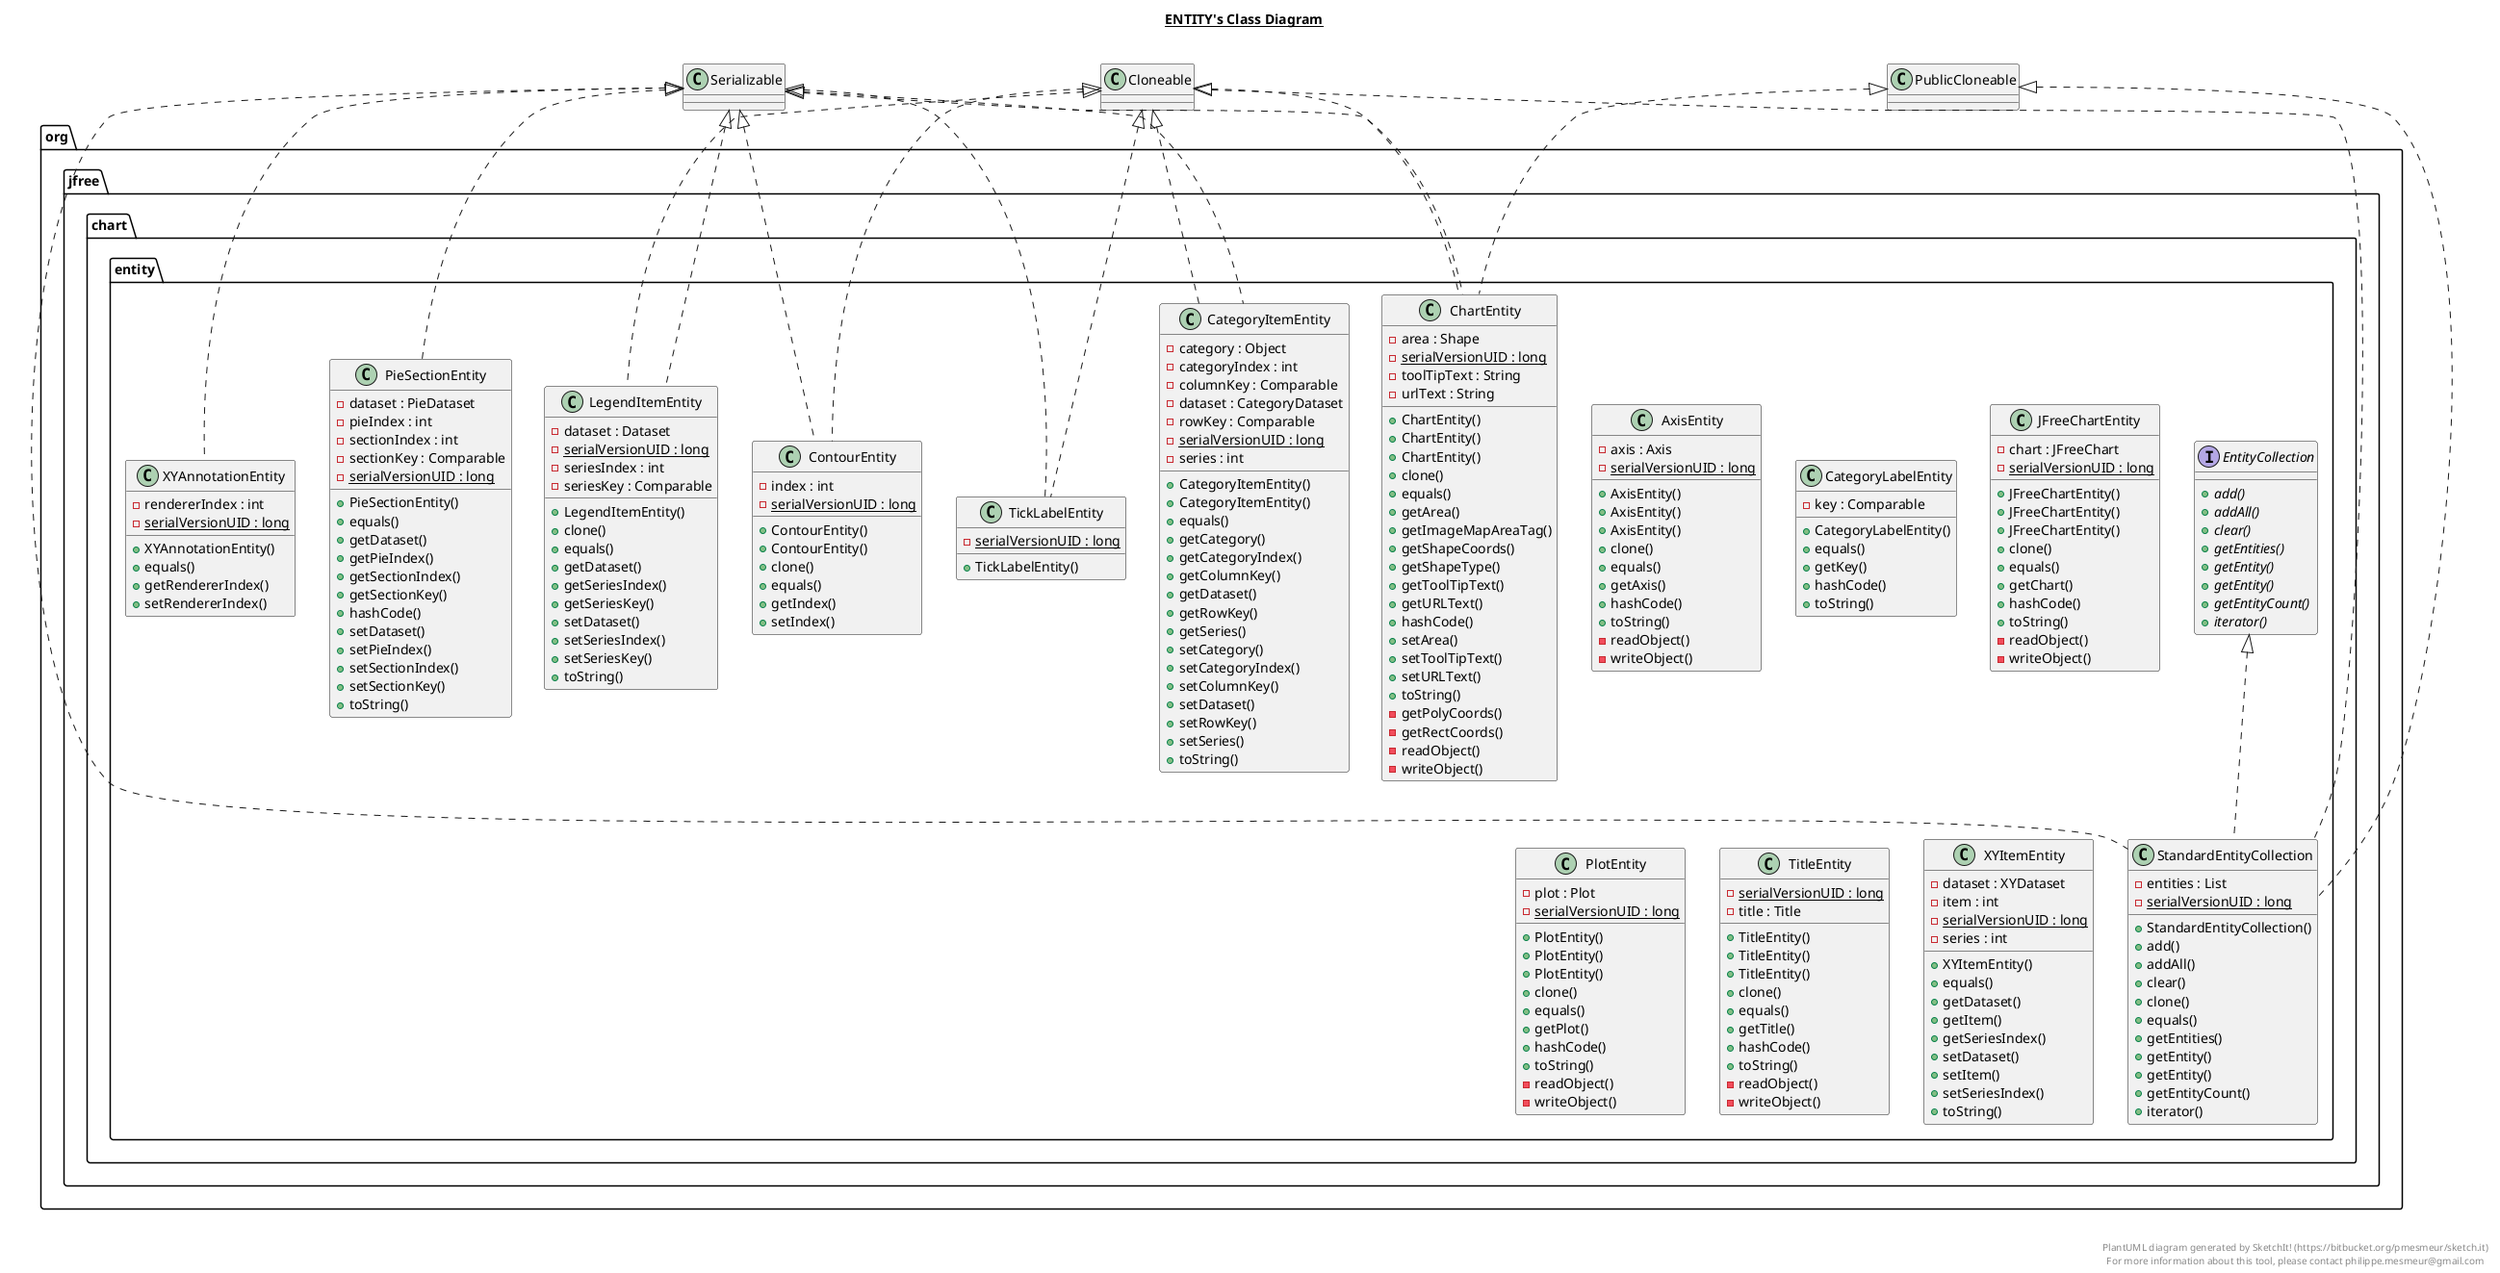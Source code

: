 @startuml

title __ENTITY's Class Diagram__\n

  namespace org.jfree.chart {
    namespace entity {
      class org.jfree.chart.entity.AxisEntity {
          - axis : Axis
          {static} - serialVersionUID : long
          + AxisEntity()
          + AxisEntity()
          + AxisEntity()
          + clone()
          + equals()
          + getAxis()
          + hashCode()
          + toString()
          - readObject()
          - writeObject()
      }
    }
  }
  

  namespace org.jfree.chart {
    namespace entity {
      class org.jfree.chart.entity.CategoryItemEntity {
          - category : Object
          - categoryIndex : int
          - columnKey : Comparable
          - dataset : CategoryDataset
          - rowKey : Comparable
          {static} - serialVersionUID : long
          - series : int
          + CategoryItemEntity()
          + CategoryItemEntity()
          + equals()
          + getCategory()
          + getCategoryIndex()
          + getColumnKey()
          + getDataset()
          + getRowKey()
          + getSeries()
          + setCategory()
          + setCategoryIndex()
          + setColumnKey()
          + setDataset()
          + setRowKey()
          + setSeries()
          + toString()
      }
    }
  }
  

  namespace org.jfree.chart {
    namespace entity {
      class org.jfree.chart.entity.CategoryLabelEntity {
          - key : Comparable
          + CategoryLabelEntity()
          + equals()
          + getKey()
          + hashCode()
          + toString()
      }
    }
  }
  

  namespace org.jfree.chart {
    namespace entity {
      class org.jfree.chart.entity.ChartEntity {
          - area : Shape
          {static} - serialVersionUID : long
          - toolTipText : String
          - urlText : String
          + ChartEntity()
          + ChartEntity()
          + ChartEntity()
          + clone()
          + equals()
          + getArea()
          + getImageMapAreaTag()
          + getShapeCoords()
          + getShapeType()
          + getToolTipText()
          + getURLText()
          + hashCode()
          + setArea()
          + setToolTipText()
          + setURLText()
          + toString()
          - getPolyCoords()
          - getRectCoords()
          - readObject()
          - writeObject()
      }
    }
  }
  

  namespace org.jfree.chart {
    namespace entity {
      class org.jfree.chart.entity.ContourEntity {
          - index : int
          {static} - serialVersionUID : long
          + ContourEntity()
          + ContourEntity()
          + clone()
          + equals()
          + getIndex()
          + setIndex()
      }
    }
  }
  

  namespace org.jfree.chart {
    namespace entity {
      interface org.jfree.chart.entity.EntityCollection {
          {abstract} + add()
          {abstract} + addAll()
          {abstract} + clear()
          {abstract} + getEntities()
          {abstract} + getEntity()
          {abstract} + getEntity()
          {abstract} + getEntityCount()
          {abstract} + iterator()
      }
    }
  }
  

  namespace org.jfree.chart {
    namespace entity {
      class org.jfree.chart.entity.JFreeChartEntity {
          - chart : JFreeChart
          {static} - serialVersionUID : long
          + JFreeChartEntity()
          + JFreeChartEntity()
          + JFreeChartEntity()
          + clone()
          + equals()
          + getChart()
          + hashCode()
          + toString()
          - readObject()
          - writeObject()
      }
    }
  }
  

  namespace org.jfree.chart {
    namespace entity {
      class org.jfree.chart.entity.LegendItemEntity {
          - dataset : Dataset
          {static} - serialVersionUID : long
          - seriesIndex : int
          - seriesKey : Comparable
          + LegendItemEntity()
          + clone()
          + equals()
          + getDataset()
          + getSeriesIndex()
          + getSeriesKey()
          + setDataset()
          + setSeriesIndex()
          + setSeriesKey()
          + toString()
      }
    }
  }
  

  namespace org.jfree.chart {
    namespace entity {
      class org.jfree.chart.entity.PieSectionEntity {
          - dataset : PieDataset
          - pieIndex : int
          - sectionIndex : int
          - sectionKey : Comparable
          {static} - serialVersionUID : long
          + PieSectionEntity()
          + equals()
          + getDataset()
          + getPieIndex()
          + getSectionIndex()
          + getSectionKey()
          + hashCode()
          + setDataset()
          + setPieIndex()
          + setSectionIndex()
          + setSectionKey()
          + toString()
      }
    }
  }
  

  namespace org.jfree.chart {
    namespace entity {
      class org.jfree.chart.entity.PlotEntity {
          - plot : Plot
          {static} - serialVersionUID : long
          + PlotEntity()
          + PlotEntity()
          + PlotEntity()
          + clone()
          + equals()
          + getPlot()
          + hashCode()
          + toString()
          - readObject()
          - writeObject()
      }
    }
  }
  

  namespace org.jfree.chart {
    namespace entity {
      class org.jfree.chart.entity.StandardEntityCollection {
          - entities : List
          {static} - serialVersionUID : long
          + StandardEntityCollection()
          + add()
          + addAll()
          + clear()
          + clone()
          + equals()
          + getEntities()
          + getEntity()
          + getEntity()
          + getEntityCount()
          + iterator()
      }
    }
  }
  

  namespace org.jfree.chart {
    namespace entity {
      class org.jfree.chart.entity.TickLabelEntity {
          {static} - serialVersionUID : long
          + TickLabelEntity()
      }
    }
  }
  

  namespace org.jfree.chart {
    namespace entity {
      class org.jfree.chart.entity.TitleEntity {
          {static} - serialVersionUID : long
          - title : Title
          + TitleEntity()
          + TitleEntity()
          + TitleEntity()
          + clone()
          + equals()
          + getTitle()
          + hashCode()
          + toString()
          - readObject()
          - writeObject()
      }
    }
  }
  

  namespace org.jfree.chart {
    namespace entity {
      class org.jfree.chart.entity.XYAnnotationEntity {
          - rendererIndex : int
          {static} - serialVersionUID : long
          + XYAnnotationEntity()
          + equals()
          + getRendererIndex()
          + setRendererIndex()
      }
    }
  }
  

  namespace org.jfree.chart {
    namespace entity {
      class org.jfree.chart.entity.XYItemEntity {
          - dataset : XYDataset
          - item : int
          {static} - serialVersionUID : long
          - series : int
          + XYItemEntity()
          + equals()
          + getDataset()
          + getItem()
          + getSeriesIndex()
          + setDataset()
          + setItem()
          + setSeriesIndex()
          + toString()
      }
    }
  }
  

  org.jfree.chart.entity.CategoryItemEntity .up.|> Cloneable
  org.jfree.chart.entity.CategoryItemEntity .up.|> Serializable
  org.jfree.chart.entity.ChartEntity .up.|> Cloneable
  org.jfree.chart.entity.ChartEntity .up.|> PublicCloneable
  org.jfree.chart.entity.ChartEntity .up.|> Serializable
  org.jfree.chart.entity.ContourEntity .up.|> Cloneable
  org.jfree.chart.entity.ContourEntity .up.|> Serializable
  org.jfree.chart.entity.LegendItemEntity .up.|> Cloneable
  org.jfree.chart.entity.LegendItemEntity .up.|> Serializable
  org.jfree.chart.entity.PieSectionEntity .up.|> Serializable
  org.jfree.chart.entity.StandardEntityCollection .up.|> Cloneable
  org.jfree.chart.entity.StandardEntityCollection .up.|> EntityCollection
  org.jfree.chart.entity.StandardEntityCollection .up.|> PublicCloneable
  org.jfree.chart.entity.StandardEntityCollection .up.|> Serializable
  org.jfree.chart.entity.TickLabelEntity .up.|> Cloneable
  org.jfree.chart.entity.TickLabelEntity .up.|> Serializable
  org.jfree.chart.entity.XYAnnotationEntity .up.|> Serializable


right footer


PlantUML diagram generated by SketchIt! (https://bitbucket.org/pmesmeur/sketch.it)
For more information about this tool, please contact philippe.mesmeur@gmail.com
endfooter

@enduml
